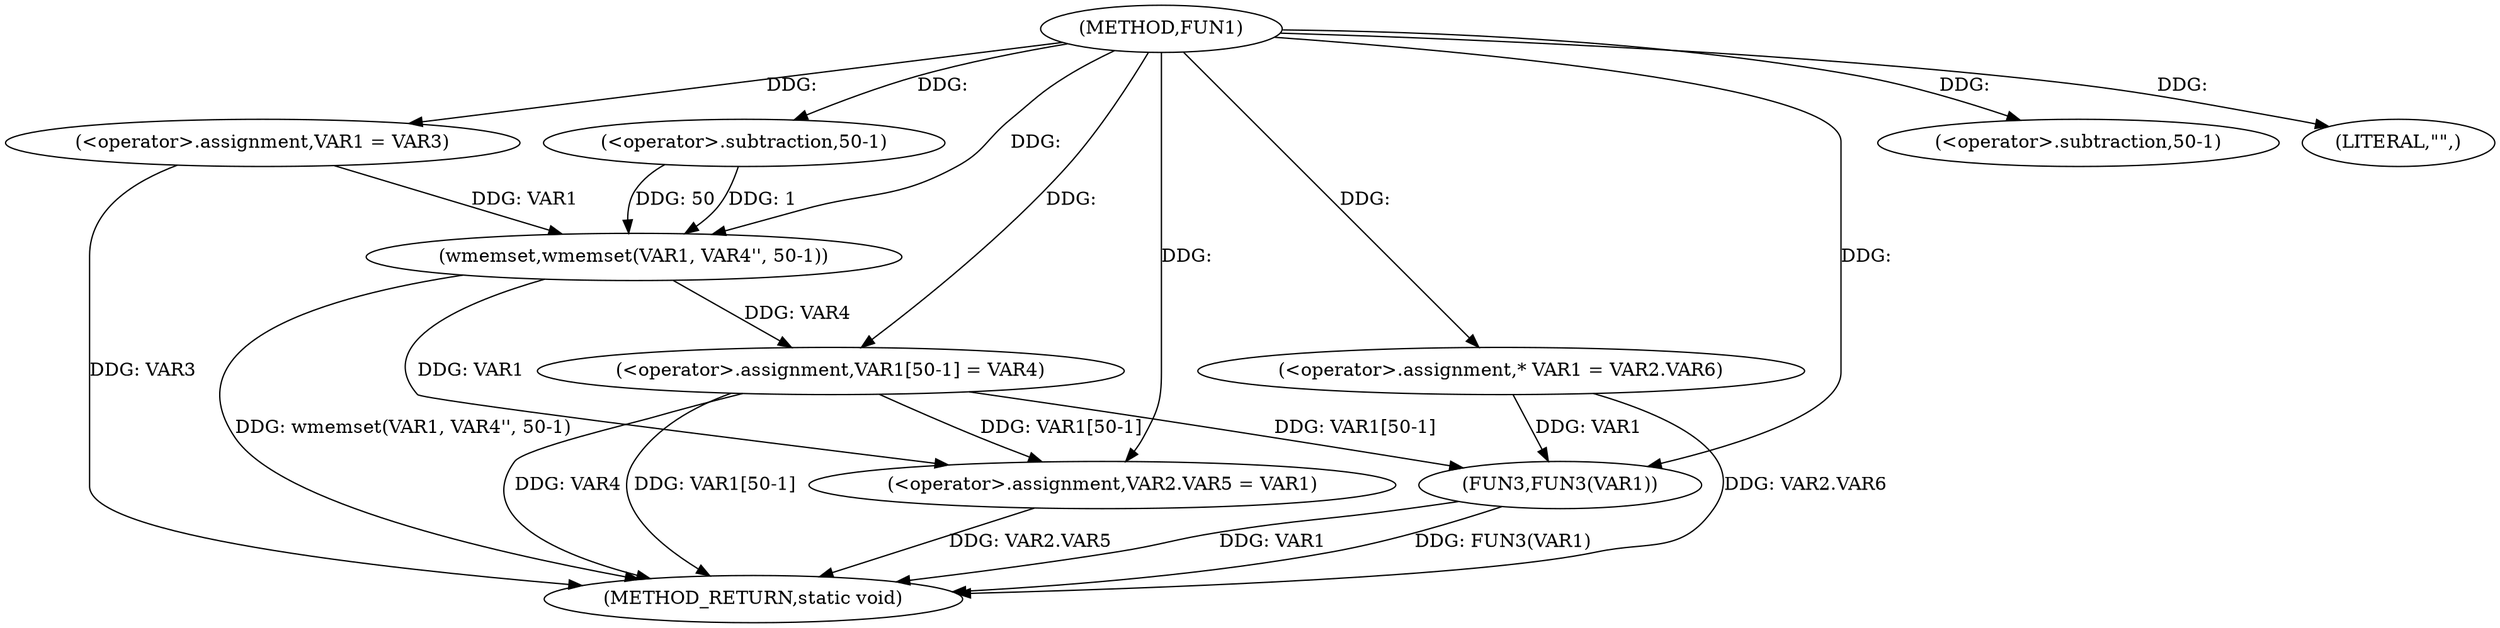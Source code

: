 digraph FUN1 {  
"1000100" [label = "(METHOD,FUN1)" ]
"1000137" [label = "(METHOD_RETURN,static void)" ]
"1000105" [label = "(<operator>.assignment,VAR1 = VAR3)" ]
"1000108" [label = "(wmemset,wmemset(VAR1, VAR4'', 50-1))" ]
"1000111" [label = "(<operator>.subtraction,50-1)" ]
"1000114" [label = "(<operator>.assignment,VAR1[50-1] = VAR4)" ]
"1000117" [label = "(<operator>.subtraction,50-1)" ]
"1000121" [label = "(<operator>.assignment,VAR2.VAR5 = VAR1)" ]
"1000128" [label = "(<operator>.assignment,* VAR1 = VAR2.VAR6)" ]
"1000134" [label = "(LITERAL,\"\",)" ]
"1000135" [label = "(FUN3,FUN3(VAR1))" ]
  "1000128" -> "1000137"  [ label = "DDG: VAR2.VAR6"] 
  "1000108" -> "1000137"  [ label = "DDG: wmemset(VAR1, VAR4'', 50-1)"] 
  "1000105" -> "1000137"  [ label = "DDG: VAR3"] 
  "1000114" -> "1000137"  [ label = "DDG: VAR1[50-1]"] 
  "1000135" -> "1000137"  [ label = "DDG: FUN3(VAR1)"] 
  "1000114" -> "1000137"  [ label = "DDG: VAR4"] 
  "1000135" -> "1000137"  [ label = "DDG: VAR1"] 
  "1000121" -> "1000137"  [ label = "DDG: VAR2.VAR5"] 
  "1000100" -> "1000105"  [ label = "DDG: "] 
  "1000105" -> "1000108"  [ label = "DDG: VAR1"] 
  "1000100" -> "1000108"  [ label = "DDG: "] 
  "1000111" -> "1000108"  [ label = "DDG: 50"] 
  "1000111" -> "1000108"  [ label = "DDG: 1"] 
  "1000100" -> "1000111"  [ label = "DDG: "] 
  "1000108" -> "1000114"  [ label = "DDG: VAR4"] 
  "1000100" -> "1000114"  [ label = "DDG: "] 
  "1000100" -> "1000117"  [ label = "DDG: "] 
  "1000114" -> "1000121"  [ label = "DDG: VAR1[50-1]"] 
  "1000108" -> "1000121"  [ label = "DDG: VAR1"] 
  "1000100" -> "1000121"  [ label = "DDG: "] 
  "1000100" -> "1000128"  [ label = "DDG: "] 
  "1000100" -> "1000134"  [ label = "DDG: "] 
  "1000128" -> "1000135"  [ label = "DDG: VAR1"] 
  "1000114" -> "1000135"  [ label = "DDG: VAR1[50-1]"] 
  "1000100" -> "1000135"  [ label = "DDG: "] 
}
